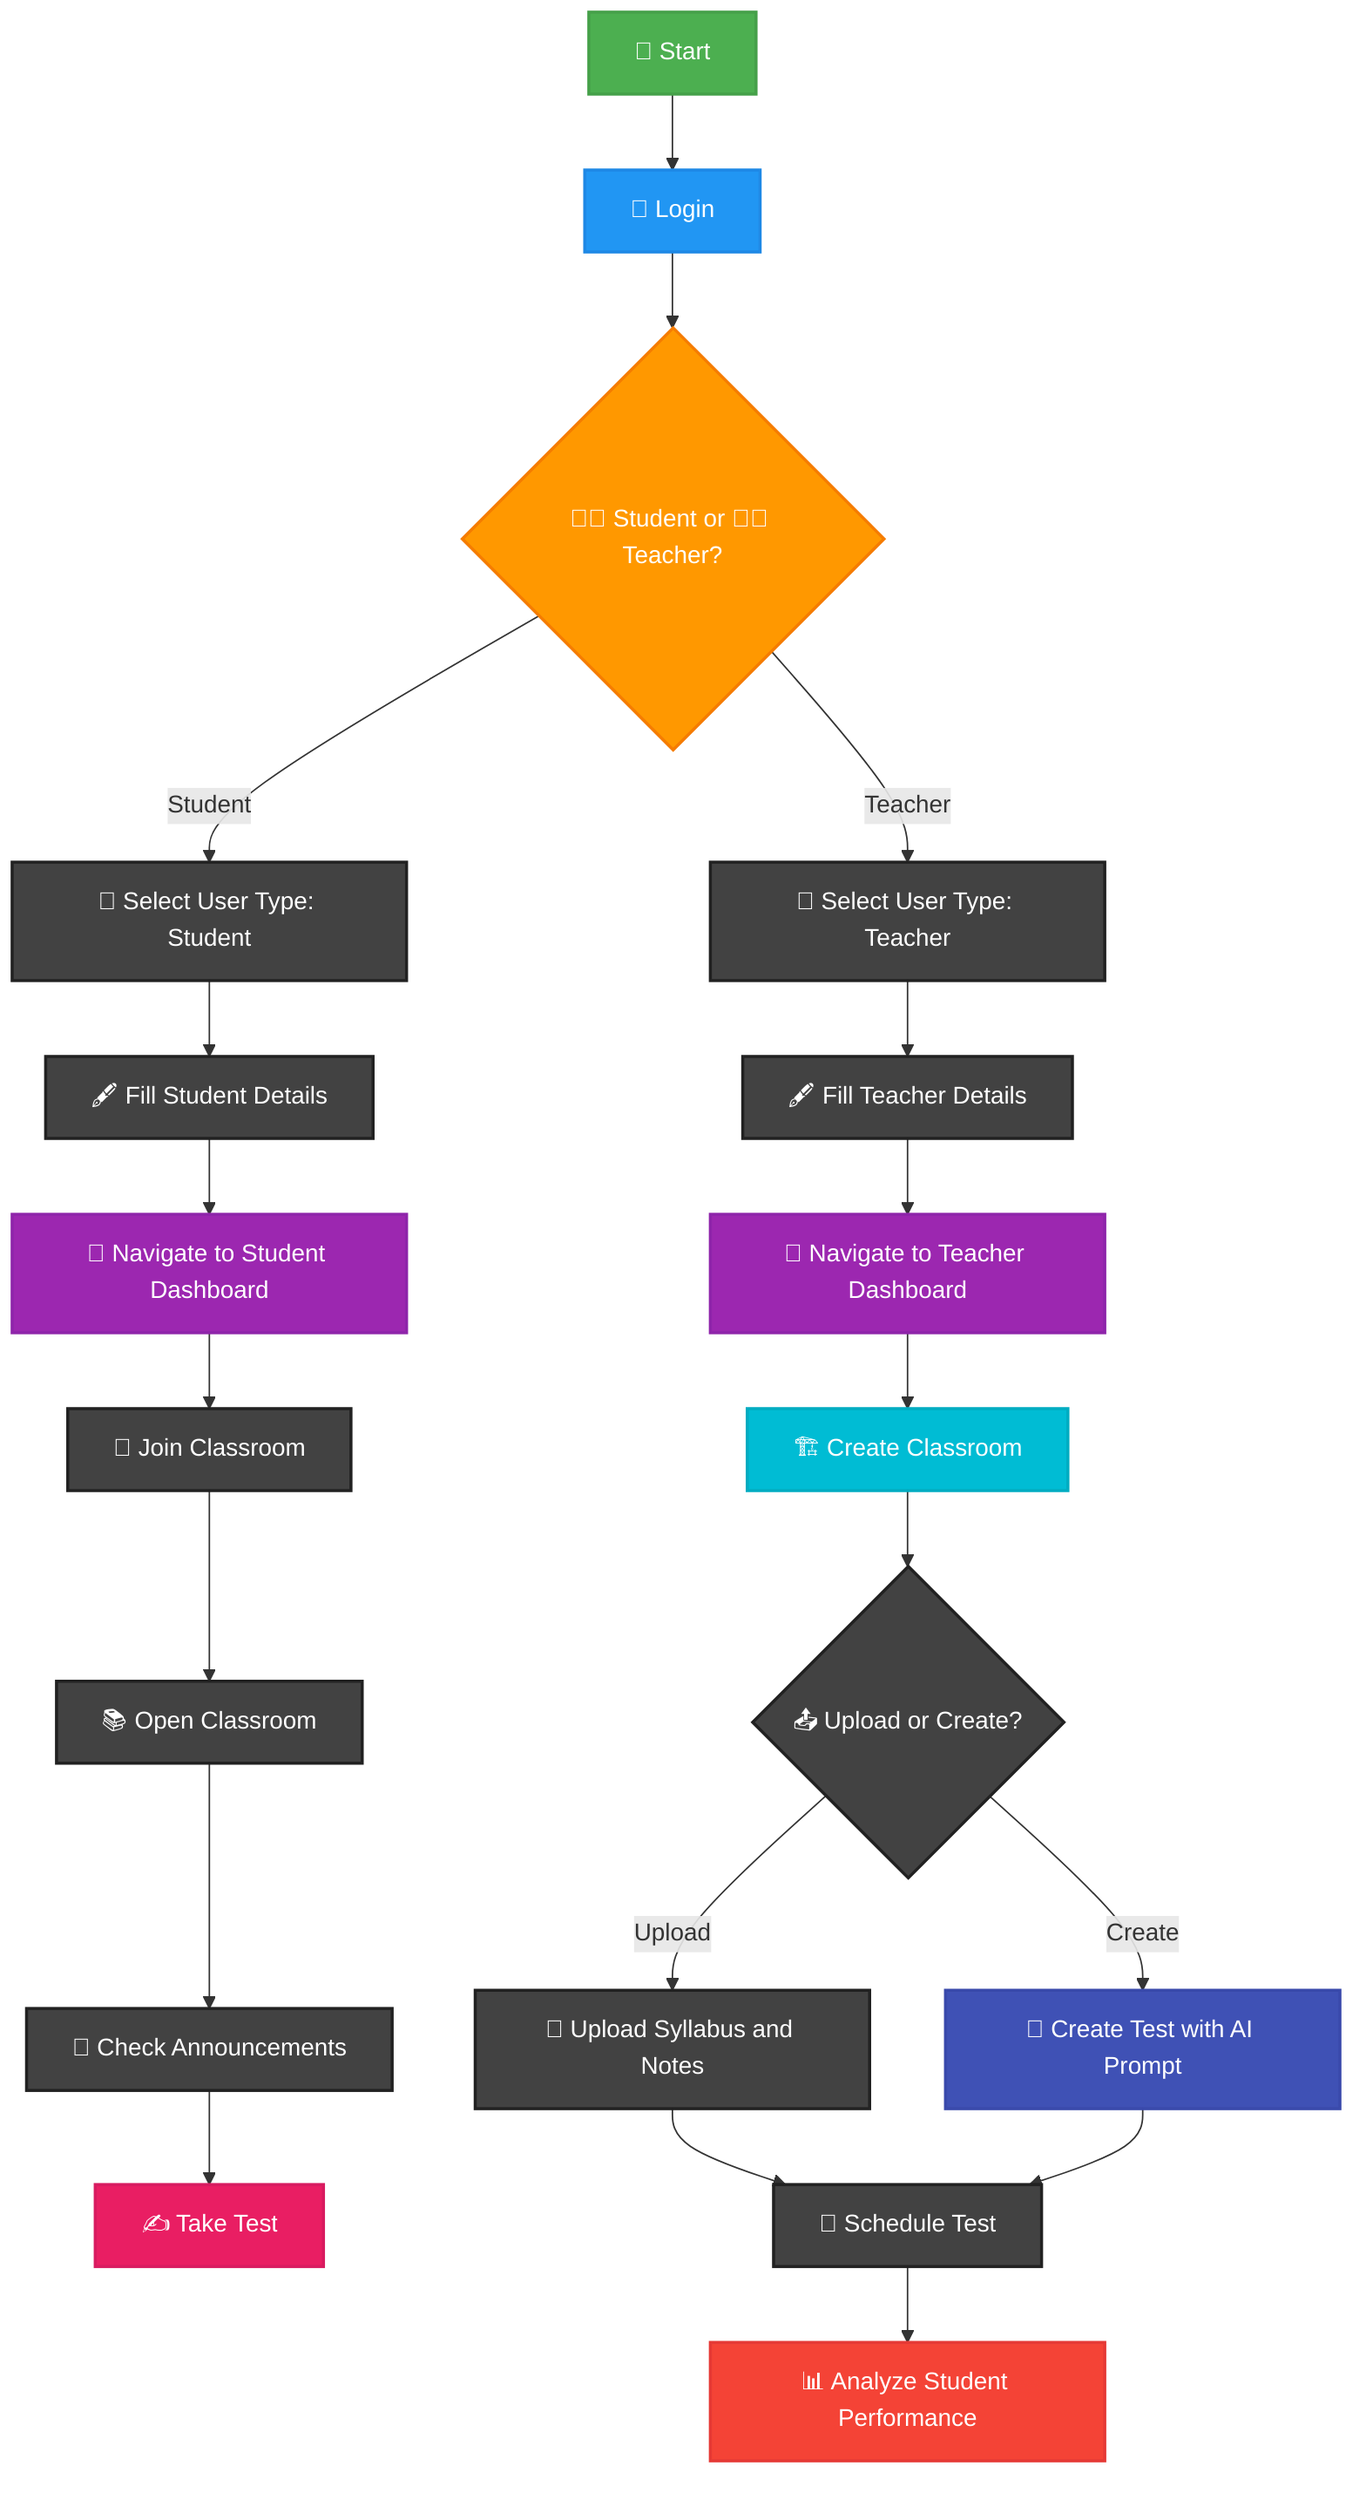 graph TD
    A["🌟 Start"] --> B["🔐 Login"]
    B --> C{"🧑‍🎓 Student or 👨‍🏫 Teacher?"}
    
    C -->|Student| D["📝 Select User Type: Student"]
    D --> E["🖋️ Fill Student Details"]
    E --> F["🚀 Navigate to Student Dashboard"]
    F --> G["🏫 Join Classroom"]
    G --> H["📚 Open Classroom"]
    H --> I["📢 Check Announcements"]
    I --> J["✍️ Take Test"]
    
    C -->|Teacher| K["📝 Select User Type: Teacher"]
    K --> L["🖋️ Fill Teacher Details"]
    L --> M["🚀 Navigate to Teacher Dashboard"]
    M --> N["🏗️ Create Classroom"]
    N --> O{"📤 Upload or Create?"}
    O -->|Upload| P["📁 Upload Syllabus and Notes"]
    O -->|Create| Q["🤖 Create Test with AI Prompt"]
    P --> R["📅 Schedule Test"]
    Q --> R
    R --> S["📊 Analyze Student Performance"]
    
    style A fill:#4CAF50,stroke:#45a049,stroke-width:2px
    style B fill:#2196F3,stroke:#1e88e5,stroke-width:2px
    style C fill:#FF9800,stroke:#f57c00,stroke-width:2px
    style F fill:#9C27B0,stroke:#8e24aa,stroke-width:2px
    style J fill:#E91E63,stroke:#d81b60,stroke-width:2px
    style M fill:#9C27B0,stroke:#8e24aa,stroke-width:2px
    style N fill:#00BCD4,stroke:#00acc1,stroke-width:2px
    style Q fill:#3F51B5,stroke:#3949ab,stroke-width:2px
    style S fill:#F44336,stroke:#e53935,stroke-width:2px
    
    classDef default fill:#424242,stroke:#212121,stroke-width:2px,color:#fff
    classDef decision fill:#FF9800,stroke:#f57c00,stroke-width:2px,color:#fff